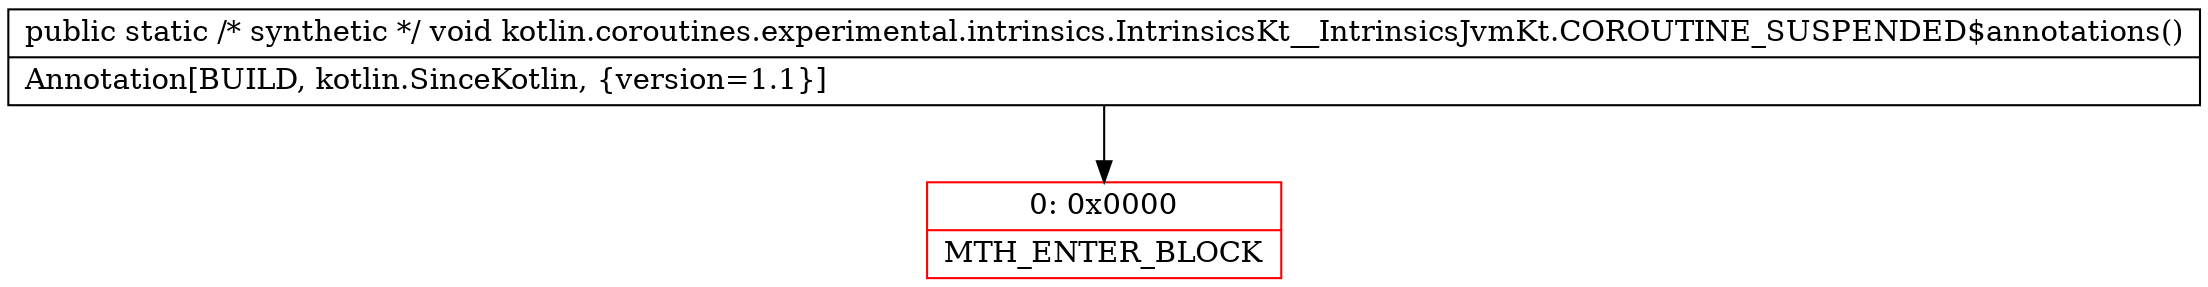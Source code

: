digraph "CFG forkotlin.coroutines.experimental.intrinsics.IntrinsicsKt__IntrinsicsJvmKt.COROUTINE_SUSPENDED$annotations()V" {
subgraph cluster_Region_143974918 {
label = "R(0)";
node [shape=record,color=blue];
}
Node_0 [shape=record,color=red,label="{0\:\ 0x0000|MTH_ENTER_BLOCK\l}"];
MethodNode[shape=record,label="{public static \/* synthetic *\/ void kotlin.coroutines.experimental.intrinsics.IntrinsicsKt__IntrinsicsJvmKt.COROUTINE_SUSPENDED$annotations()  | Annotation[BUILD, kotlin.SinceKotlin, \{version=1.1\}]\l}"];
MethodNode -> Node_0;
}

